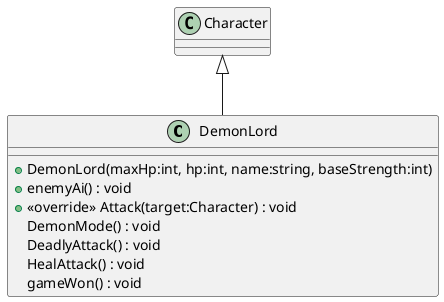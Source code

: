 @startuml Classdiagram
skinparam ClassAttributeIconSize 0
skinparam Monochrome true
hide circle
@startuml
class DemonLord {
    + DemonLord(maxHp:int, hp:int, name:string, baseStrength:int)
    + enemyAi() : void
    + <<override>> Attack(target:Character) : void
    DemonMode() : void
    DeadlyAttack() : void
    HealAttack() : void
    gameWon() : void
}
Character <|-- DemonLord
@enduml
